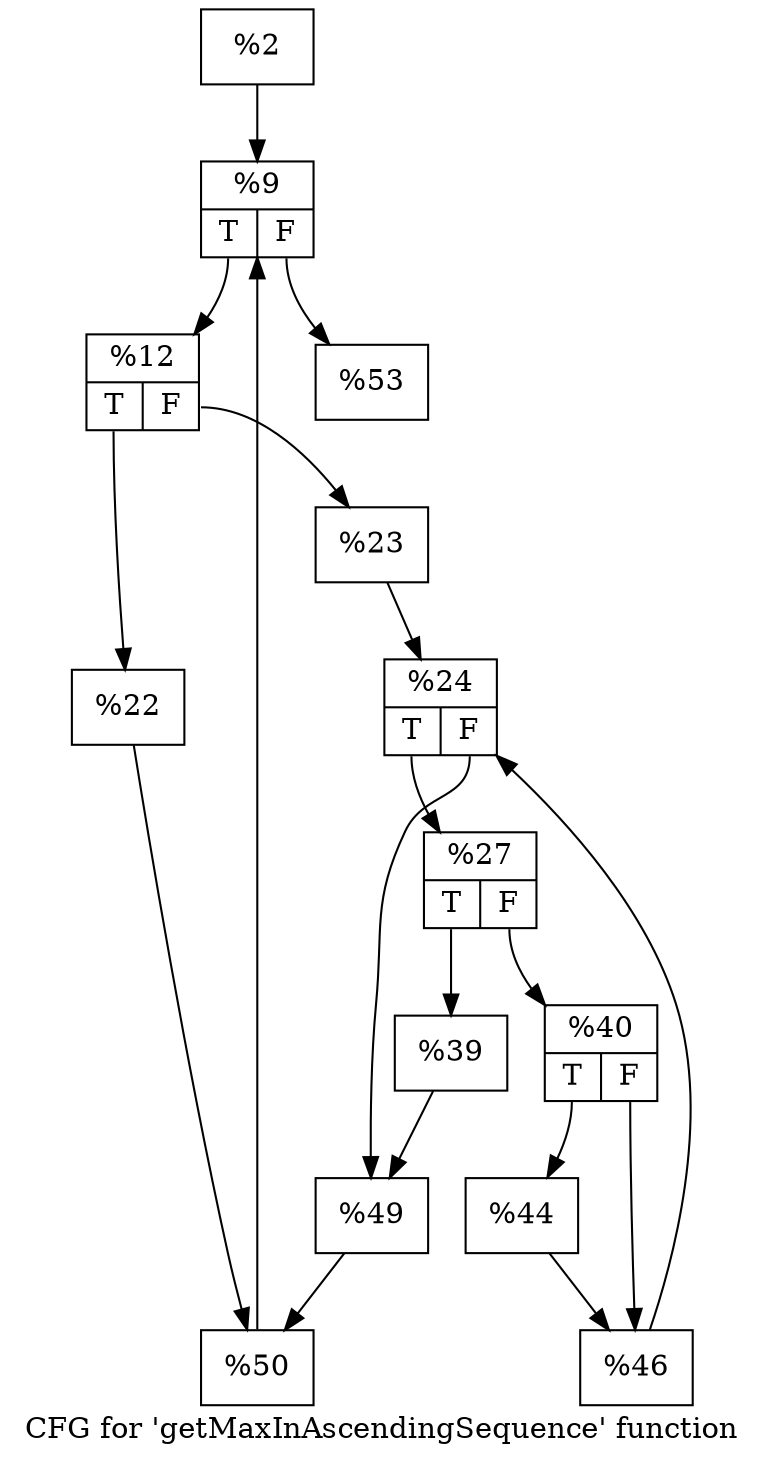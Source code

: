 digraph "CFG for 'getMaxInAscendingSequence' function" {
	label="CFG for 'getMaxInAscendingSequence' function";

	Node0xeeb900 [shape=record,label="{%2}"];
	Node0xeeb900 -> Node0xeeba80;
	Node0xeeba80 [shape=record,label="{%9|{<s0>T|<s1>F}}"];
	Node0xeeba80:s0 -> Node0xeebf80;
	Node0xeeba80:s1 -> Node0xeebfd0;
	Node0xeebf80 [shape=record,label="{%12|{<s0>T|<s1>F}}"];
	Node0xeebf80:s0 -> Node0xeec4e0;
	Node0xeebf80:s1 -> Node0xeec530;
	Node0xeec4e0 [shape=record,label="{%22}"];
	Node0xeec4e0 -> Node0xeec5c0;
	Node0xeec530 [shape=record,label="{%23}"];
	Node0xeec530 -> Node0xeec6f0;
	Node0xeec6f0 [shape=record,label="{%24|{<s0>T|<s1>F}}"];
	Node0xeec6f0:s0 -> Node0xeec870;
	Node0xeec6f0:s1 -> Node0xeec8c0;
	Node0xeec870 [shape=record,label="{%27|{<s0>T|<s1>F}}"];
	Node0xeec870:s0 -> Node0xeed070;
	Node0xeec870:s1 -> Node0xeed0c0;
	Node0xeed070 [shape=record,label="{%39}"];
	Node0xeed070 -> Node0xeec8c0;
	Node0xeed0c0 [shape=record,label="{%40|{<s0>T|<s1>F}}"];
	Node0xeed0c0:s0 -> Node0xeed2e0;
	Node0xeed0c0:s1 -> Node0xeed330;
	Node0xeed2e0 [shape=record,label="{%44}"];
	Node0xeed2e0 -> Node0xeed330;
	Node0xeed330 [shape=record,label="{%46}"];
	Node0xeed330 -> Node0xeec6f0;
	Node0xeec8c0 [shape=record,label="{%49}"];
	Node0xeec8c0 -> Node0xeec5c0;
	Node0xeec5c0 [shape=record,label="{%50}"];
	Node0xeec5c0 -> Node0xeeba80;
	Node0xeebfd0 [shape=record,label="{%53}"];
}
